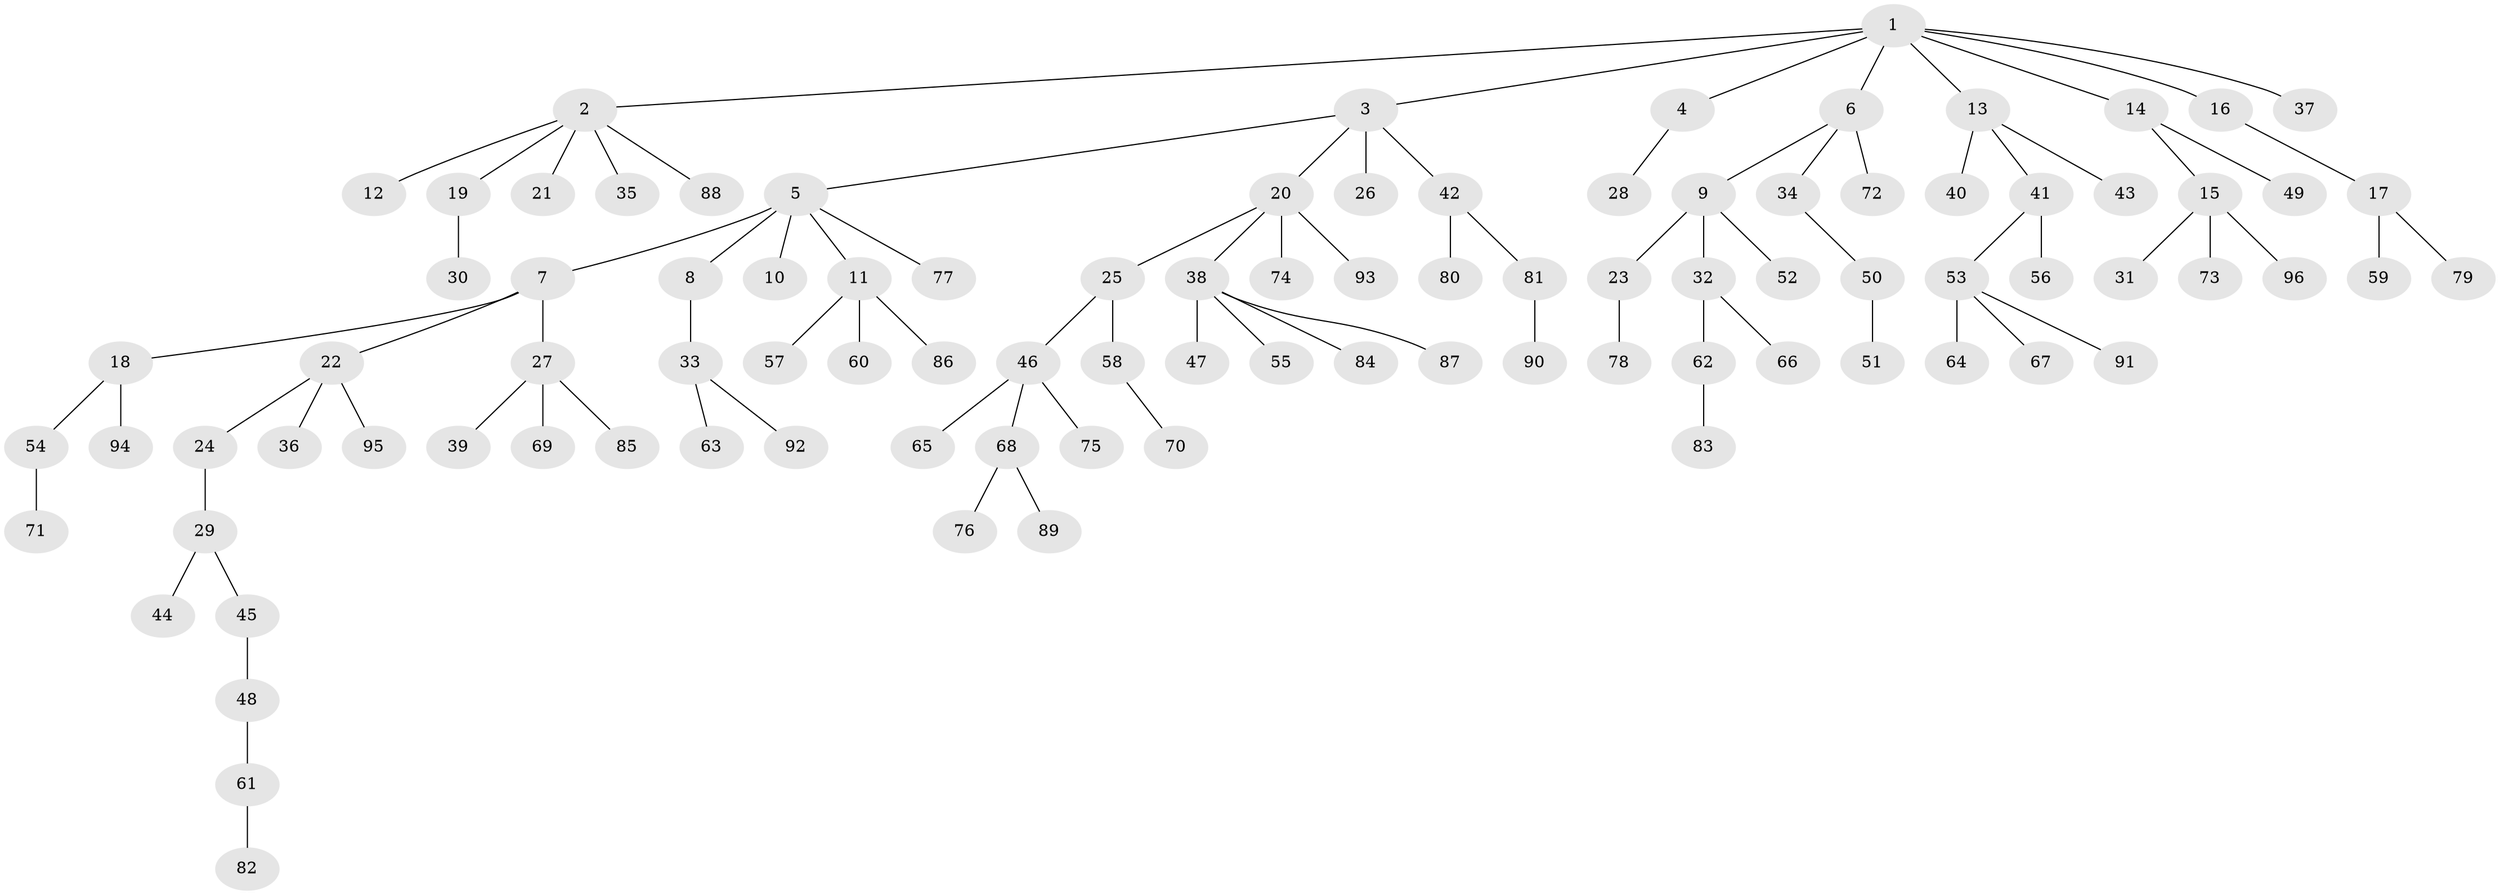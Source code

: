 // coarse degree distribution, {12: 0.014705882352941176, 4: 0.029411764705882353, 1: 0.5882352941176471, 8: 0.014705882352941176, 3: 0.16176470588235295, 5: 0.014705882352941176, 2: 0.16176470588235295, 6: 0.014705882352941176}
// Generated by graph-tools (version 1.1) at 2025/24/03/03/25 07:24:06]
// undirected, 96 vertices, 95 edges
graph export_dot {
graph [start="1"]
  node [color=gray90,style=filled];
  1;
  2;
  3;
  4;
  5;
  6;
  7;
  8;
  9;
  10;
  11;
  12;
  13;
  14;
  15;
  16;
  17;
  18;
  19;
  20;
  21;
  22;
  23;
  24;
  25;
  26;
  27;
  28;
  29;
  30;
  31;
  32;
  33;
  34;
  35;
  36;
  37;
  38;
  39;
  40;
  41;
  42;
  43;
  44;
  45;
  46;
  47;
  48;
  49;
  50;
  51;
  52;
  53;
  54;
  55;
  56;
  57;
  58;
  59;
  60;
  61;
  62;
  63;
  64;
  65;
  66;
  67;
  68;
  69;
  70;
  71;
  72;
  73;
  74;
  75;
  76;
  77;
  78;
  79;
  80;
  81;
  82;
  83;
  84;
  85;
  86;
  87;
  88;
  89;
  90;
  91;
  92;
  93;
  94;
  95;
  96;
  1 -- 2;
  1 -- 3;
  1 -- 4;
  1 -- 6;
  1 -- 13;
  1 -- 14;
  1 -- 16;
  1 -- 37;
  2 -- 12;
  2 -- 19;
  2 -- 21;
  2 -- 35;
  2 -- 88;
  3 -- 5;
  3 -- 20;
  3 -- 26;
  3 -- 42;
  4 -- 28;
  5 -- 7;
  5 -- 8;
  5 -- 10;
  5 -- 11;
  5 -- 77;
  6 -- 9;
  6 -- 34;
  6 -- 72;
  7 -- 18;
  7 -- 22;
  7 -- 27;
  8 -- 33;
  9 -- 23;
  9 -- 32;
  9 -- 52;
  11 -- 57;
  11 -- 60;
  11 -- 86;
  13 -- 40;
  13 -- 41;
  13 -- 43;
  14 -- 15;
  14 -- 49;
  15 -- 31;
  15 -- 73;
  15 -- 96;
  16 -- 17;
  17 -- 59;
  17 -- 79;
  18 -- 54;
  18 -- 94;
  19 -- 30;
  20 -- 25;
  20 -- 38;
  20 -- 74;
  20 -- 93;
  22 -- 24;
  22 -- 36;
  22 -- 95;
  23 -- 78;
  24 -- 29;
  25 -- 46;
  25 -- 58;
  27 -- 39;
  27 -- 69;
  27 -- 85;
  29 -- 44;
  29 -- 45;
  32 -- 62;
  32 -- 66;
  33 -- 63;
  33 -- 92;
  34 -- 50;
  38 -- 47;
  38 -- 55;
  38 -- 84;
  38 -- 87;
  41 -- 53;
  41 -- 56;
  42 -- 80;
  42 -- 81;
  45 -- 48;
  46 -- 65;
  46 -- 68;
  46 -- 75;
  48 -- 61;
  50 -- 51;
  53 -- 64;
  53 -- 67;
  53 -- 91;
  54 -- 71;
  58 -- 70;
  61 -- 82;
  62 -- 83;
  68 -- 76;
  68 -- 89;
  81 -- 90;
}
